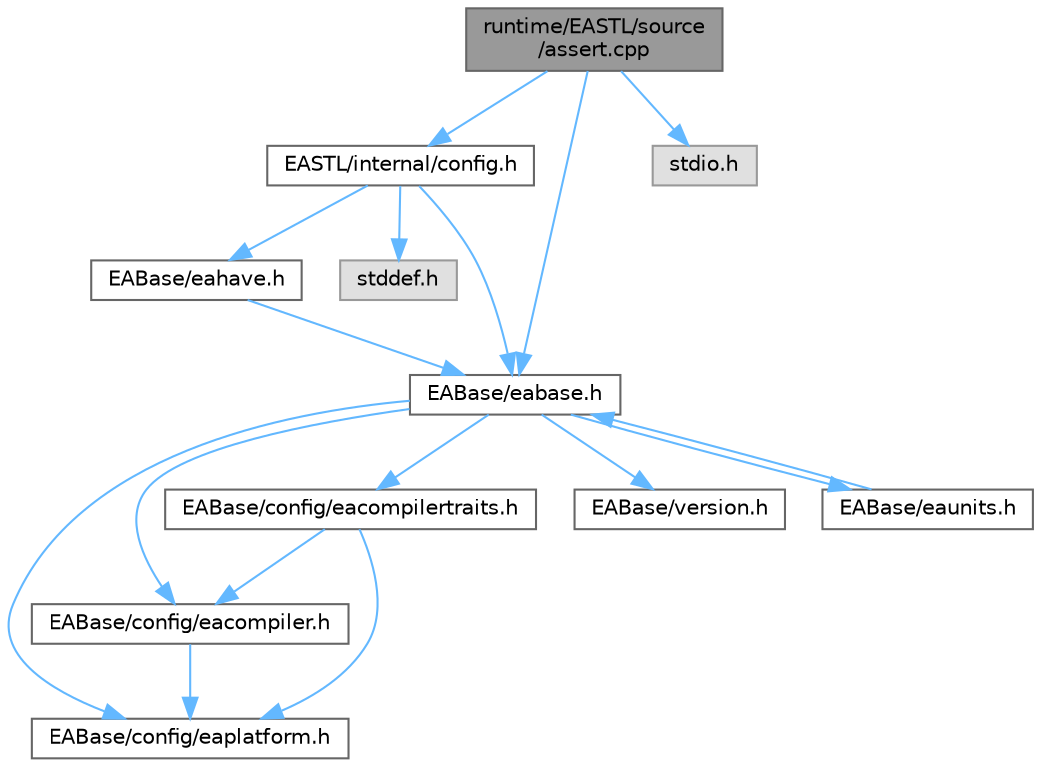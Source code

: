 digraph "runtime/EASTL/source/assert.cpp"
{
 // LATEX_PDF_SIZE
  bgcolor="transparent";
  edge [fontname=Helvetica,fontsize=10,labelfontname=Helvetica,labelfontsize=10];
  node [fontname=Helvetica,fontsize=10,shape=box,height=0.2,width=0.4];
  Node1 [id="Node000001",label="runtime/EASTL/source\l/assert.cpp",height=0.2,width=0.4,color="gray40", fillcolor="grey60", style="filled", fontcolor="black",tooltip=" "];
  Node1 -> Node2 [id="edge17_Node000001_Node000002",color="steelblue1",style="solid",tooltip=" "];
  Node2 [id="Node000002",label="EASTL/internal/config.h",height=0.2,width=0.4,color="grey40", fillcolor="white", style="filled",URL="$config_8h.html",tooltip=" "];
  Node2 -> Node3 [id="edge18_Node000002_Node000003",color="steelblue1",style="solid",tooltip=" "];
  Node3 [id="Node000003",label="EABase/eabase.h",height=0.2,width=0.4,color="grey40", fillcolor="white", style="filled",URL="$eabase_8h.html",tooltip=" "];
  Node3 -> Node4 [id="edge19_Node000003_Node000004",color="steelblue1",style="solid",tooltip=" "];
  Node4 [id="Node000004",label="EABase/config/eacompiler.h",height=0.2,width=0.4,color="grey40", fillcolor="white", style="filled",URL="$eacompiler_8h.html",tooltip=" "];
  Node4 -> Node5 [id="edge20_Node000004_Node000005",color="steelblue1",style="solid",tooltip=" "];
  Node5 [id="Node000005",label="EABase/config/eaplatform.h",height=0.2,width=0.4,color="grey40", fillcolor="white", style="filled",URL="$eaplatform_8h.html",tooltip=" "];
  Node3 -> Node6 [id="edge21_Node000003_Node000006",color="steelblue1",style="solid",tooltip=" "];
  Node6 [id="Node000006",label="EABase/config/eacompilertraits.h",height=0.2,width=0.4,color="grey40", fillcolor="white", style="filled",URL="$eacompilertraits_8h.html",tooltip=" "];
  Node6 -> Node5 [id="edge22_Node000006_Node000005",color="steelblue1",style="solid",tooltip=" "];
  Node6 -> Node4 [id="edge23_Node000006_Node000004",color="steelblue1",style="solid",tooltip=" "];
  Node3 -> Node5 [id="edge24_Node000003_Node000005",color="steelblue1",style="solid",tooltip=" "];
  Node3 -> Node7 [id="edge25_Node000003_Node000007",color="steelblue1",style="solid",tooltip=" "];
  Node7 [id="Node000007",label="EABase/version.h",height=0.2,width=0.4,color="grey40", fillcolor="white", style="filled",URL="$_e_a_s_t_l_2packages_2_e_a_base_2include_2_common_2_e_a_base_2version_8h.html",tooltip=" "];
  Node3 -> Node8 [id="edge26_Node000003_Node000008",color="steelblue1",style="solid",tooltip=" "];
  Node8 [id="Node000008",label="EABase/eaunits.h",height=0.2,width=0.4,color="grey40", fillcolor="white", style="filled",URL="$eaunits_8h.html",tooltip=" "];
  Node8 -> Node3 [id="edge27_Node000008_Node000003",color="steelblue1",style="solid",tooltip=" "];
  Node2 -> Node9 [id="edge28_Node000002_Node000009",color="steelblue1",style="solid",tooltip=" "];
  Node9 [id="Node000009",label="EABase/eahave.h",height=0.2,width=0.4,color="grey40", fillcolor="white", style="filled",URL="$eahave_8h.html",tooltip=" "];
  Node9 -> Node3 [id="edge29_Node000009_Node000003",color="steelblue1",style="solid",tooltip=" "];
  Node2 -> Node10 [id="edge30_Node000002_Node000010",color="steelblue1",style="solid",tooltip=" "];
  Node10 [id="Node000010",label="stddef.h",height=0.2,width=0.4,color="grey60", fillcolor="#E0E0E0", style="filled",tooltip=" "];
  Node1 -> Node11 [id="edge31_Node000001_Node000011",color="steelblue1",style="solid",tooltip=" "];
  Node11 [id="Node000011",label="stdio.h",height=0.2,width=0.4,color="grey60", fillcolor="#E0E0E0", style="filled",tooltip=" "];
  Node1 -> Node3 [id="edge32_Node000001_Node000003",color="steelblue1",style="solid",tooltip=" "];
}

